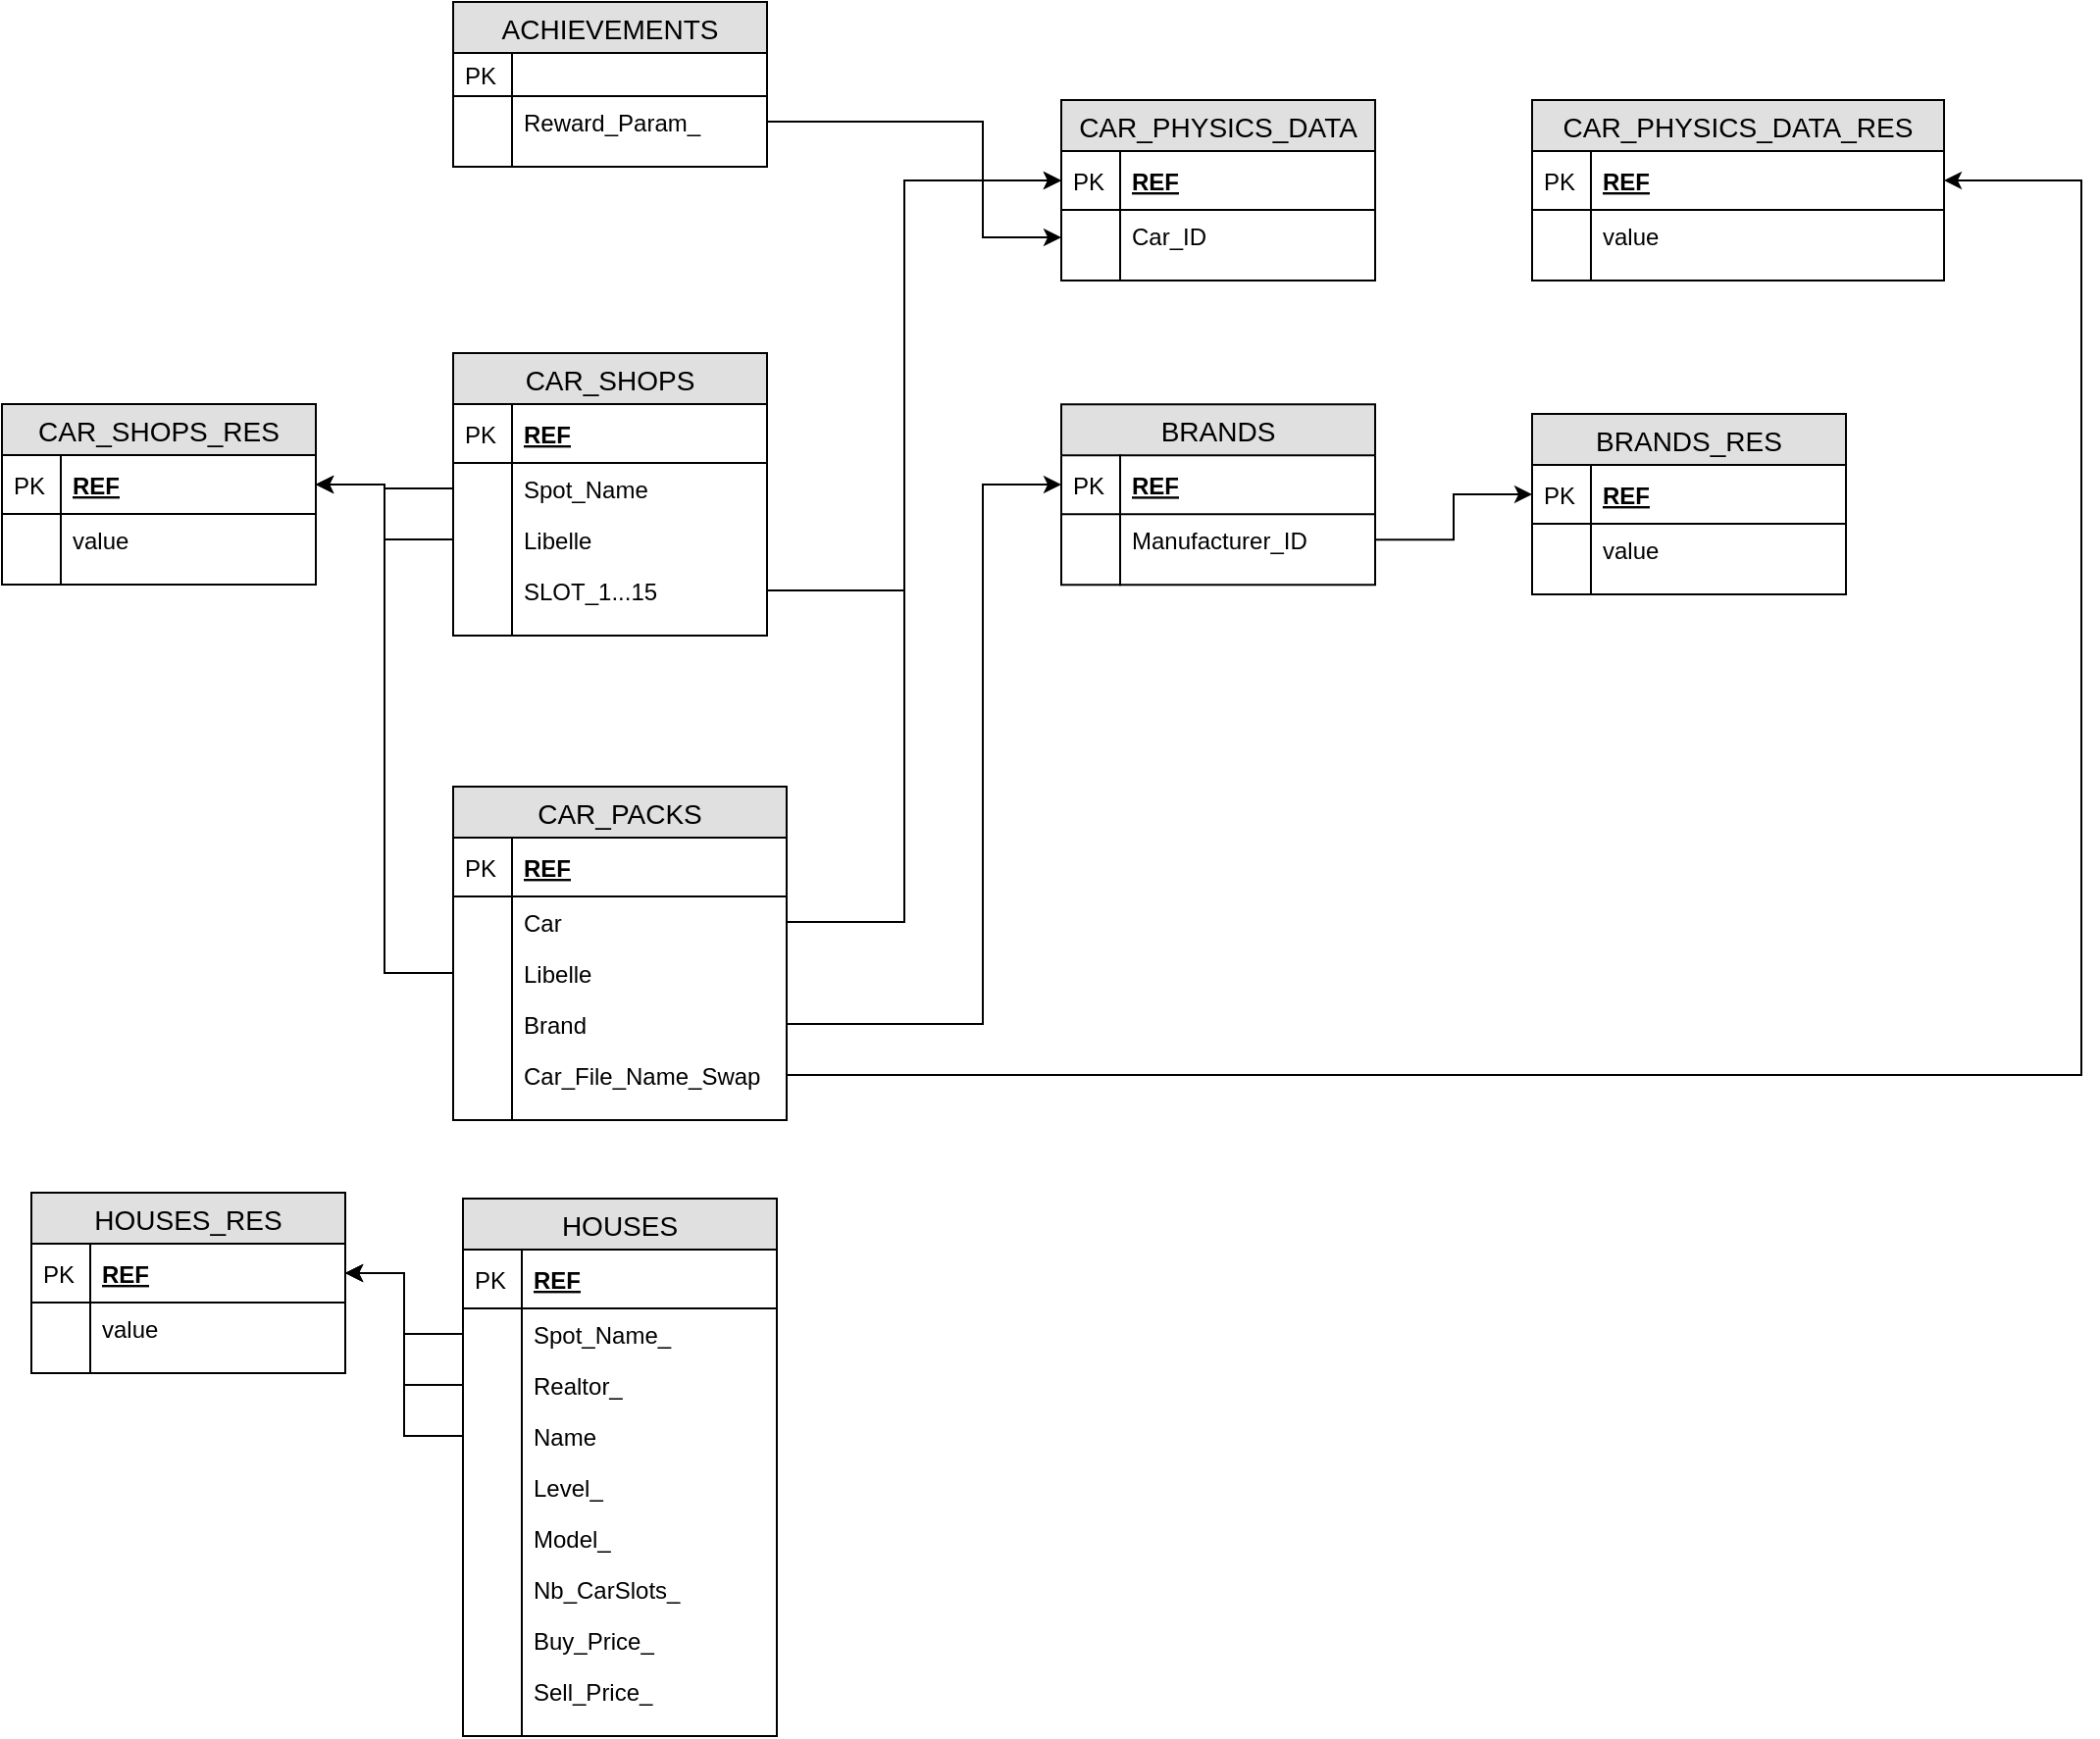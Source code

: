 <mxfile pages="1" version="11.2.1" type="github"><diagram id="uqVtBfacecYFzPSejZ6x" name="Page-1"><mxGraphModel dx="1205" dy="1881" grid="1" gridSize="10" guides="1" tooltips="1" connect="1" arrows="1" fold="1" page="1" pageScale="1" pageWidth="827" pageHeight="1169" math="0" shadow="0"><root><mxCell id="0"/><mxCell id="1" parent="0"/><mxCell id="hn07_UuPpJI_UWYlXz6i-4" value="CAR_SHOPS" style="swimlane;fontStyle=0;childLayout=stackLayout;horizontal=1;startSize=26;fillColor=#e0e0e0;horizontalStack=0;resizeParent=1;resizeParentMax=0;resizeLast=0;collapsible=1;marginBottom=0;swimlaneFillColor=#ffffff;align=center;fontSize=14;" parent="1" vertex="1"><mxGeometry x="250" y="169" width="160" height="144" as="geometry"/></mxCell><mxCell id="hn07_UuPpJI_UWYlXz6i-5" value="REF" style="shape=partialRectangle;top=0;left=0;right=0;bottom=1;align=left;verticalAlign=middle;fillColor=none;spacingLeft=34;spacingRight=4;overflow=hidden;rotatable=0;points=[[0,0.5],[1,0.5]];portConstraint=eastwest;dropTarget=0;fontStyle=5;fontSize=12;" parent="hn07_UuPpJI_UWYlXz6i-4" vertex="1"><mxGeometry y="26" width="160" height="30" as="geometry"/></mxCell><mxCell id="hn07_UuPpJI_UWYlXz6i-6" value="PK" style="shape=partialRectangle;top=0;left=0;bottom=0;fillColor=none;align=left;verticalAlign=middle;spacingLeft=4;spacingRight=4;overflow=hidden;rotatable=0;points=[];portConstraint=eastwest;part=1;fontSize=12;" parent="hn07_UuPpJI_UWYlXz6i-5" vertex="1" connectable="0"><mxGeometry width="30" height="30" as="geometry"/></mxCell><mxCell id="hn07_UuPpJI_UWYlXz6i-7" value="Spot_Name" style="shape=partialRectangle;top=0;left=0;right=0;bottom=0;align=left;verticalAlign=top;fillColor=none;spacingLeft=34;spacingRight=4;overflow=hidden;rotatable=0;points=[[0,0.5],[1,0.5]];portConstraint=eastwest;dropTarget=0;fontSize=12;" parent="hn07_UuPpJI_UWYlXz6i-4" vertex="1"><mxGeometry y="56" width="160" height="26" as="geometry"/></mxCell><mxCell id="hn07_UuPpJI_UWYlXz6i-8" value="" style="shape=partialRectangle;top=0;left=0;bottom=0;fillColor=none;align=left;verticalAlign=top;spacingLeft=4;spacingRight=4;overflow=hidden;rotatable=0;points=[];portConstraint=eastwest;part=1;fontSize=12;" parent="hn07_UuPpJI_UWYlXz6i-7" vertex="1" connectable="0"><mxGeometry width="30" height="26" as="geometry"/></mxCell><mxCell id="hn07_UuPpJI_UWYlXz6i-9" value="Libelle" style="shape=partialRectangle;top=0;left=0;right=0;bottom=0;align=left;verticalAlign=top;fillColor=none;spacingLeft=34;spacingRight=4;overflow=hidden;rotatable=0;points=[[0,0.5],[1,0.5]];portConstraint=eastwest;dropTarget=0;fontSize=12;" parent="hn07_UuPpJI_UWYlXz6i-4" vertex="1"><mxGeometry y="82" width="160" height="26" as="geometry"/></mxCell><mxCell id="hn07_UuPpJI_UWYlXz6i-10" value="" style="shape=partialRectangle;top=0;left=0;bottom=0;fillColor=none;align=left;verticalAlign=top;spacingLeft=4;spacingRight=4;overflow=hidden;rotatable=0;points=[];portConstraint=eastwest;part=1;fontSize=12;" parent="hn07_UuPpJI_UWYlXz6i-9" vertex="1" connectable="0"><mxGeometry width="30" height="26" as="geometry"/></mxCell><mxCell id="hn07_UuPpJI_UWYlXz6i-11" value="SLOT_1...15" style="shape=partialRectangle;top=0;left=0;right=0;bottom=0;align=left;verticalAlign=top;fillColor=none;spacingLeft=34;spacingRight=4;overflow=hidden;rotatable=0;points=[[0,0.5],[1,0.5]];portConstraint=eastwest;dropTarget=0;fontSize=12;" parent="hn07_UuPpJI_UWYlXz6i-4" vertex="1"><mxGeometry y="108" width="160" height="26" as="geometry"/></mxCell><mxCell id="hn07_UuPpJI_UWYlXz6i-12" value="" style="shape=partialRectangle;top=0;left=0;bottom=0;fillColor=none;align=left;verticalAlign=top;spacingLeft=4;spacingRight=4;overflow=hidden;rotatable=0;points=[];portConstraint=eastwest;part=1;fontSize=12;" parent="hn07_UuPpJI_UWYlXz6i-11" vertex="1" connectable="0"><mxGeometry width="30" height="26" as="geometry"/></mxCell><mxCell id="hn07_UuPpJI_UWYlXz6i-13" value="" style="shape=partialRectangle;top=0;left=0;right=0;bottom=0;align=left;verticalAlign=top;fillColor=none;spacingLeft=34;spacingRight=4;overflow=hidden;rotatable=0;points=[[0,0.5],[1,0.5]];portConstraint=eastwest;dropTarget=0;fontSize=12;" parent="hn07_UuPpJI_UWYlXz6i-4" vertex="1"><mxGeometry y="134" width="160" height="10" as="geometry"/></mxCell><mxCell id="hn07_UuPpJI_UWYlXz6i-14" value="" style="shape=partialRectangle;top=0;left=0;bottom=0;fillColor=none;align=left;verticalAlign=top;spacingLeft=4;spacingRight=4;overflow=hidden;rotatable=0;points=[];portConstraint=eastwest;part=1;fontSize=12;" parent="hn07_UuPpJI_UWYlXz6i-13" vertex="1" connectable="0"><mxGeometry width="30" height="10" as="geometry"/></mxCell><mxCell id="hn07_UuPpJI_UWYlXz6i-29" value="CAR_SHOPS_RES" style="swimlane;fontStyle=0;childLayout=stackLayout;horizontal=1;startSize=26;fillColor=#e0e0e0;horizontalStack=0;resizeParent=1;resizeParentMax=0;resizeLast=0;collapsible=1;marginBottom=0;swimlaneFillColor=#ffffff;align=center;fontSize=14;" parent="1" vertex="1"><mxGeometry x="20" y="195" width="160" height="92" as="geometry"/></mxCell><mxCell id="hn07_UuPpJI_UWYlXz6i-30" value="REF" style="shape=partialRectangle;top=0;left=0;right=0;bottom=1;align=left;verticalAlign=middle;fillColor=none;spacingLeft=34;spacingRight=4;overflow=hidden;rotatable=0;points=[[0,0.5],[1,0.5]];portConstraint=eastwest;dropTarget=0;fontStyle=5;fontSize=12;" parent="hn07_UuPpJI_UWYlXz6i-29" vertex="1"><mxGeometry y="26" width="160" height="30" as="geometry"/></mxCell><mxCell id="hn07_UuPpJI_UWYlXz6i-31" value="PK" style="shape=partialRectangle;top=0;left=0;bottom=0;fillColor=none;align=left;verticalAlign=middle;spacingLeft=4;spacingRight=4;overflow=hidden;rotatable=0;points=[];portConstraint=eastwest;part=1;fontSize=12;" parent="hn07_UuPpJI_UWYlXz6i-30" vertex="1" connectable="0"><mxGeometry width="30" height="30" as="geometry"/></mxCell><mxCell id="hn07_UuPpJI_UWYlXz6i-32" value="value" style="shape=partialRectangle;top=0;left=0;right=0;bottom=0;align=left;verticalAlign=top;fillColor=none;spacingLeft=34;spacingRight=4;overflow=hidden;rotatable=0;points=[[0,0.5],[1,0.5]];portConstraint=eastwest;dropTarget=0;fontSize=12;" parent="hn07_UuPpJI_UWYlXz6i-29" vertex="1"><mxGeometry y="56" width="160" height="26" as="geometry"/></mxCell><mxCell id="hn07_UuPpJI_UWYlXz6i-33" value="" style="shape=partialRectangle;top=0;left=0;bottom=0;fillColor=none;align=left;verticalAlign=top;spacingLeft=4;spacingRight=4;overflow=hidden;rotatable=0;points=[];portConstraint=eastwest;part=1;fontSize=12;" parent="hn07_UuPpJI_UWYlXz6i-32" vertex="1" connectable="0"><mxGeometry width="30" height="26" as="geometry"/></mxCell><mxCell id="hn07_UuPpJI_UWYlXz6i-38" value="" style="shape=partialRectangle;top=0;left=0;right=0;bottom=0;align=left;verticalAlign=top;fillColor=none;spacingLeft=34;spacingRight=4;overflow=hidden;rotatable=0;points=[[0,0.5],[1,0.5]];portConstraint=eastwest;dropTarget=0;fontSize=12;" parent="hn07_UuPpJI_UWYlXz6i-29" vertex="1"><mxGeometry y="82" width="160" height="10" as="geometry"/></mxCell><mxCell id="hn07_UuPpJI_UWYlXz6i-39" value="" style="shape=partialRectangle;top=0;left=0;bottom=0;fillColor=none;align=left;verticalAlign=top;spacingLeft=4;spacingRight=4;overflow=hidden;rotatable=0;points=[];portConstraint=eastwest;part=1;fontSize=12;" parent="hn07_UuPpJI_UWYlXz6i-38" vertex="1" connectable="0"><mxGeometry width="30" height="10" as="geometry"/></mxCell><mxCell id="hn07_UuPpJI_UWYlXz6i-49" value="CAR_PHYSICS_DATA" style="swimlane;fontStyle=0;childLayout=stackLayout;horizontal=1;startSize=26;fillColor=#e0e0e0;horizontalStack=0;resizeParent=1;resizeParentMax=0;resizeLast=0;collapsible=1;marginBottom=0;swimlaneFillColor=#ffffff;align=center;fontSize=14;" parent="1" vertex="1"><mxGeometry x="560" y="40" width="160" height="92" as="geometry"/></mxCell><mxCell id="hn07_UuPpJI_UWYlXz6i-50" value="REF" style="shape=partialRectangle;top=0;left=0;right=0;bottom=1;align=left;verticalAlign=middle;fillColor=none;spacingLeft=34;spacingRight=4;overflow=hidden;rotatable=0;points=[[0,0.5],[1,0.5]];portConstraint=eastwest;dropTarget=0;fontStyle=5;fontSize=12;" parent="hn07_UuPpJI_UWYlXz6i-49" vertex="1"><mxGeometry y="26" width="160" height="30" as="geometry"/></mxCell><mxCell id="hn07_UuPpJI_UWYlXz6i-51" value="PK" style="shape=partialRectangle;top=0;left=0;bottom=0;fillColor=none;align=left;verticalAlign=middle;spacingLeft=4;spacingRight=4;overflow=hidden;rotatable=0;points=[];portConstraint=eastwest;part=1;fontSize=12;" parent="hn07_UuPpJI_UWYlXz6i-50" vertex="1" connectable="0"><mxGeometry width="30" height="30" as="geometry"/></mxCell><mxCell id="hn07_UuPpJI_UWYlXz6i-52" value="Car_ID" style="shape=partialRectangle;top=0;left=0;right=0;bottom=0;align=left;verticalAlign=top;fillColor=none;spacingLeft=34;spacingRight=4;overflow=hidden;rotatable=0;points=[[0,0.5],[1,0.5]];portConstraint=eastwest;dropTarget=0;fontSize=12;" parent="hn07_UuPpJI_UWYlXz6i-49" vertex="1"><mxGeometry y="56" width="160" height="26" as="geometry"/></mxCell><mxCell id="hn07_UuPpJI_UWYlXz6i-53" value="" style="shape=partialRectangle;top=0;left=0;bottom=0;fillColor=none;align=left;verticalAlign=top;spacingLeft=4;spacingRight=4;overflow=hidden;rotatable=0;points=[];portConstraint=eastwest;part=1;fontSize=12;" parent="hn07_UuPpJI_UWYlXz6i-52" vertex="1" connectable="0"><mxGeometry width="30" height="26" as="geometry"/></mxCell><mxCell id="hn07_UuPpJI_UWYlXz6i-58" value="" style="shape=partialRectangle;top=0;left=0;right=0;bottom=0;align=left;verticalAlign=top;fillColor=none;spacingLeft=34;spacingRight=4;overflow=hidden;rotatable=0;points=[[0,0.5],[1,0.5]];portConstraint=eastwest;dropTarget=0;fontSize=12;" parent="hn07_UuPpJI_UWYlXz6i-49" vertex="1"><mxGeometry y="82" width="160" height="10" as="geometry"/></mxCell><mxCell id="hn07_UuPpJI_UWYlXz6i-59" value="" style="shape=partialRectangle;top=0;left=0;bottom=0;fillColor=none;align=left;verticalAlign=top;spacingLeft=4;spacingRight=4;overflow=hidden;rotatable=0;points=[];portConstraint=eastwest;part=1;fontSize=12;" parent="hn07_UuPpJI_UWYlXz6i-58" vertex="1" connectable="0"><mxGeometry width="30" height="10" as="geometry"/></mxCell><mxCell id="hn07_UuPpJI_UWYlXz6i-68" style="edgeStyle=orthogonalEdgeStyle;rounded=0;orthogonalLoop=1;jettySize=auto;html=1;" parent="1" source="hn07_UuPpJI_UWYlXz6i-11" target="hn07_UuPpJI_UWYlXz6i-50" edge="1"><mxGeometry relative="1" as="geometry"><Array as="points"><mxPoint x="480" y="290"/><mxPoint x="480" y="81"/></Array></mxGeometry></mxCell><mxCell id="hn07_UuPpJI_UWYlXz6i-69" style="edgeStyle=orthogonalEdgeStyle;rounded=0;orthogonalLoop=1;jettySize=auto;html=1;" parent="1" source="hn07_UuPpJI_UWYlXz6i-7" target="hn07_UuPpJI_UWYlXz6i-30" edge="1"><mxGeometry relative="1" as="geometry"/></mxCell><mxCell id="hn07_UuPpJI_UWYlXz6i-70" style="edgeStyle=orthogonalEdgeStyle;rounded=0;orthogonalLoop=1;jettySize=auto;html=1;" parent="1" source="hn07_UuPpJI_UWYlXz6i-9" target="hn07_UuPpJI_UWYlXz6i-30" edge="1"><mxGeometry relative="1" as="geometry"/></mxCell><mxCell id="6EByiHxDLZH-iCL-vRG9-2" value="CAR_PACKS" style="swimlane;fontStyle=0;childLayout=stackLayout;horizontal=1;startSize=26;fillColor=#e0e0e0;horizontalStack=0;resizeParent=1;resizeParentMax=0;resizeLast=0;collapsible=1;marginBottom=0;swimlaneFillColor=#ffffff;align=center;fontSize=14;" vertex="1" parent="1"><mxGeometry x="250" y="390" width="170" height="170" as="geometry"/></mxCell><mxCell id="6EByiHxDLZH-iCL-vRG9-3" value="REF" style="shape=partialRectangle;top=0;left=0;right=0;bottom=1;align=left;verticalAlign=middle;fillColor=none;spacingLeft=34;spacingRight=4;overflow=hidden;rotatable=0;points=[[0,0.5],[1,0.5]];portConstraint=eastwest;dropTarget=0;fontStyle=5;fontSize=12;" vertex="1" parent="6EByiHxDLZH-iCL-vRG9-2"><mxGeometry y="26" width="170" height="30" as="geometry"/></mxCell><mxCell id="6EByiHxDLZH-iCL-vRG9-4" value="PK" style="shape=partialRectangle;top=0;left=0;bottom=0;fillColor=none;align=left;verticalAlign=middle;spacingLeft=4;spacingRight=4;overflow=hidden;rotatable=0;points=[];portConstraint=eastwest;part=1;fontSize=12;" vertex="1" connectable="0" parent="6EByiHxDLZH-iCL-vRG9-3"><mxGeometry width="30" height="30" as="geometry"/></mxCell><mxCell id="6EByiHxDLZH-iCL-vRG9-5" value="Car" style="shape=partialRectangle;top=0;left=0;right=0;bottom=0;align=left;verticalAlign=top;fillColor=none;spacingLeft=34;spacingRight=4;overflow=hidden;rotatable=0;points=[[0,0.5],[1,0.5]];portConstraint=eastwest;dropTarget=0;fontSize=12;" vertex="1" parent="6EByiHxDLZH-iCL-vRG9-2"><mxGeometry y="56" width="170" height="26" as="geometry"/></mxCell><mxCell id="6EByiHxDLZH-iCL-vRG9-6" value="" style="shape=partialRectangle;top=0;left=0;bottom=0;fillColor=none;align=left;verticalAlign=top;spacingLeft=4;spacingRight=4;overflow=hidden;rotatable=0;points=[];portConstraint=eastwest;part=1;fontSize=12;" vertex="1" connectable="0" parent="6EByiHxDLZH-iCL-vRG9-5"><mxGeometry width="30" height="26" as="geometry"/></mxCell><mxCell id="6EByiHxDLZH-iCL-vRG9-7" value="Libelle" style="shape=partialRectangle;top=0;left=0;right=0;bottom=0;align=left;verticalAlign=top;fillColor=none;spacingLeft=34;spacingRight=4;overflow=hidden;rotatable=0;points=[[0,0.5],[1,0.5]];portConstraint=eastwest;dropTarget=0;fontSize=12;" vertex="1" parent="6EByiHxDLZH-iCL-vRG9-2"><mxGeometry y="82" width="170" height="26" as="geometry"/></mxCell><mxCell id="6EByiHxDLZH-iCL-vRG9-8" value="" style="shape=partialRectangle;top=0;left=0;bottom=0;fillColor=none;align=left;verticalAlign=top;spacingLeft=4;spacingRight=4;overflow=hidden;rotatable=0;points=[];portConstraint=eastwest;part=1;fontSize=12;" vertex="1" connectable="0" parent="6EByiHxDLZH-iCL-vRG9-7"><mxGeometry width="30" height="26" as="geometry"/></mxCell><mxCell id="6EByiHxDLZH-iCL-vRG9-9" value="Brand" style="shape=partialRectangle;top=0;left=0;right=0;bottom=0;align=left;verticalAlign=top;fillColor=none;spacingLeft=34;spacingRight=4;overflow=hidden;rotatable=0;points=[[0,0.5],[1,0.5]];portConstraint=eastwest;dropTarget=0;fontSize=12;" vertex="1" parent="6EByiHxDLZH-iCL-vRG9-2"><mxGeometry y="108" width="170" height="26" as="geometry"/></mxCell><mxCell id="6EByiHxDLZH-iCL-vRG9-10" value="" style="shape=partialRectangle;top=0;left=0;bottom=0;fillColor=none;align=left;verticalAlign=top;spacingLeft=4;spacingRight=4;overflow=hidden;rotatable=0;points=[];portConstraint=eastwest;part=1;fontSize=12;" vertex="1" connectable="0" parent="6EByiHxDLZH-iCL-vRG9-9"><mxGeometry width="30" height="26" as="geometry"/></mxCell><mxCell id="6EByiHxDLZH-iCL-vRG9-16" value="Car_File_Name_Swap" style="shape=partialRectangle;top=0;left=0;right=0;bottom=0;align=left;verticalAlign=top;fillColor=none;spacingLeft=34;spacingRight=4;overflow=hidden;rotatable=0;points=[[0,0.5],[1,0.5]];portConstraint=eastwest;dropTarget=0;fontSize=12;" vertex="1" parent="6EByiHxDLZH-iCL-vRG9-2"><mxGeometry y="134" width="170" height="26" as="geometry"/></mxCell><mxCell id="6EByiHxDLZH-iCL-vRG9-17" value="" style="shape=partialRectangle;top=0;left=0;bottom=0;fillColor=none;align=left;verticalAlign=top;spacingLeft=4;spacingRight=4;overflow=hidden;rotatable=0;points=[];portConstraint=eastwest;part=1;fontSize=12;" vertex="1" connectable="0" parent="6EByiHxDLZH-iCL-vRG9-16"><mxGeometry width="30" height="26" as="geometry"/></mxCell><mxCell id="6EByiHxDLZH-iCL-vRG9-11" value="" style="shape=partialRectangle;top=0;left=0;right=0;bottom=0;align=left;verticalAlign=top;fillColor=none;spacingLeft=34;spacingRight=4;overflow=hidden;rotatable=0;points=[[0,0.5],[1,0.5]];portConstraint=eastwest;dropTarget=0;fontSize=12;" vertex="1" parent="6EByiHxDLZH-iCL-vRG9-2"><mxGeometry y="160" width="170" height="10" as="geometry"/></mxCell><mxCell id="6EByiHxDLZH-iCL-vRG9-12" value="" style="shape=partialRectangle;top=0;left=0;bottom=0;fillColor=none;align=left;verticalAlign=top;spacingLeft=4;spacingRight=4;overflow=hidden;rotatable=0;points=[];portConstraint=eastwest;part=1;fontSize=12;" vertex="1" connectable="0" parent="6EByiHxDLZH-iCL-vRG9-11"><mxGeometry width="30" height="10" as="geometry"/></mxCell><mxCell id="6EByiHxDLZH-iCL-vRG9-13" style="edgeStyle=orthogonalEdgeStyle;rounded=0;orthogonalLoop=1;jettySize=auto;html=1;" edge="1" parent="1" source="6EByiHxDLZH-iCL-vRG9-5" target="hn07_UuPpJI_UWYlXz6i-50"><mxGeometry relative="1" as="geometry"><Array as="points"><mxPoint x="480" y="459"/><mxPoint x="480" y="81"/></Array></mxGeometry></mxCell><mxCell id="6EByiHxDLZH-iCL-vRG9-15" style="edgeStyle=orthogonalEdgeStyle;rounded=0;orthogonalLoop=1;jettySize=auto;html=1;" edge="1" parent="1" source="6EByiHxDLZH-iCL-vRG9-7" target="hn07_UuPpJI_UWYlXz6i-30"><mxGeometry relative="1" as="geometry"/></mxCell><mxCell id="6EByiHxDLZH-iCL-vRG9-18" value="BRANDS" style="swimlane;fontStyle=0;childLayout=stackLayout;horizontal=1;startSize=26;fillColor=#e0e0e0;horizontalStack=0;resizeParent=1;resizeParentMax=0;resizeLast=0;collapsible=1;marginBottom=0;swimlaneFillColor=#ffffff;align=center;fontSize=14;" vertex="1" parent="1"><mxGeometry x="560" y="195.1" width="160" height="92" as="geometry"/></mxCell><mxCell id="6EByiHxDLZH-iCL-vRG9-19" value="REF" style="shape=partialRectangle;top=0;left=0;right=0;bottom=1;align=left;verticalAlign=middle;fillColor=none;spacingLeft=34;spacingRight=4;overflow=hidden;rotatable=0;points=[[0,0.5],[1,0.5]];portConstraint=eastwest;dropTarget=0;fontStyle=5;fontSize=12;" vertex="1" parent="6EByiHxDLZH-iCL-vRG9-18"><mxGeometry y="26" width="160" height="30" as="geometry"/></mxCell><mxCell id="6EByiHxDLZH-iCL-vRG9-20" value="PK" style="shape=partialRectangle;top=0;left=0;bottom=0;fillColor=none;align=left;verticalAlign=middle;spacingLeft=4;spacingRight=4;overflow=hidden;rotatable=0;points=[];portConstraint=eastwest;part=1;fontSize=12;" vertex="1" connectable="0" parent="6EByiHxDLZH-iCL-vRG9-19"><mxGeometry width="30" height="30" as="geometry"/></mxCell><mxCell id="6EByiHxDLZH-iCL-vRG9-21" value="Manufacturer_ID" style="shape=partialRectangle;top=0;left=0;right=0;bottom=0;align=left;verticalAlign=top;fillColor=none;spacingLeft=34;spacingRight=4;overflow=hidden;rotatable=0;points=[[0,0.5],[1,0.5]];portConstraint=eastwest;dropTarget=0;fontSize=12;" vertex="1" parent="6EByiHxDLZH-iCL-vRG9-18"><mxGeometry y="56" width="160" height="26" as="geometry"/></mxCell><mxCell id="6EByiHxDLZH-iCL-vRG9-22" value="" style="shape=partialRectangle;top=0;left=0;bottom=0;fillColor=none;align=left;verticalAlign=top;spacingLeft=4;spacingRight=4;overflow=hidden;rotatable=0;points=[];portConstraint=eastwest;part=1;fontSize=12;" vertex="1" connectable="0" parent="6EByiHxDLZH-iCL-vRG9-21"><mxGeometry width="30" height="26" as="geometry"/></mxCell><mxCell id="6EByiHxDLZH-iCL-vRG9-27" value="" style="shape=partialRectangle;top=0;left=0;right=0;bottom=0;align=left;verticalAlign=top;fillColor=none;spacingLeft=34;spacingRight=4;overflow=hidden;rotatable=0;points=[[0,0.5],[1,0.5]];portConstraint=eastwest;dropTarget=0;fontSize=12;" vertex="1" parent="6EByiHxDLZH-iCL-vRG9-18"><mxGeometry y="82" width="160" height="10" as="geometry"/></mxCell><mxCell id="6EByiHxDLZH-iCL-vRG9-28" value="" style="shape=partialRectangle;top=0;left=0;bottom=0;fillColor=none;align=left;verticalAlign=top;spacingLeft=4;spacingRight=4;overflow=hidden;rotatable=0;points=[];portConstraint=eastwest;part=1;fontSize=12;" vertex="1" connectable="0" parent="6EByiHxDLZH-iCL-vRG9-27"><mxGeometry width="30" height="10" as="geometry"/></mxCell><mxCell id="6EByiHxDLZH-iCL-vRG9-29" style="edgeStyle=orthogonalEdgeStyle;rounded=0;orthogonalLoop=1;jettySize=auto;html=1;" edge="1" parent="1" source="6EByiHxDLZH-iCL-vRG9-9" target="6EByiHxDLZH-iCL-vRG9-19"><mxGeometry relative="1" as="geometry"><Array as="points"><mxPoint x="520" y="511"/><mxPoint x="520" y="236"/></Array></mxGeometry></mxCell><mxCell id="6EByiHxDLZH-iCL-vRG9-30" value="BRANDS_RES" style="swimlane;fontStyle=0;childLayout=stackLayout;horizontal=1;startSize=26;fillColor=#e0e0e0;horizontalStack=0;resizeParent=1;resizeParentMax=0;resizeLast=0;collapsible=1;marginBottom=0;swimlaneFillColor=#ffffff;align=center;fontSize=14;" vertex="1" parent="1"><mxGeometry x="800" y="200" width="160" height="92" as="geometry"/></mxCell><mxCell id="6EByiHxDLZH-iCL-vRG9-31" value="REF" style="shape=partialRectangle;top=0;left=0;right=0;bottom=1;align=left;verticalAlign=middle;fillColor=none;spacingLeft=34;spacingRight=4;overflow=hidden;rotatable=0;points=[[0,0.5],[1,0.5]];portConstraint=eastwest;dropTarget=0;fontStyle=5;fontSize=12;" vertex="1" parent="6EByiHxDLZH-iCL-vRG9-30"><mxGeometry y="26" width="160" height="30" as="geometry"/></mxCell><mxCell id="6EByiHxDLZH-iCL-vRG9-32" value="PK" style="shape=partialRectangle;top=0;left=0;bottom=0;fillColor=none;align=left;verticalAlign=middle;spacingLeft=4;spacingRight=4;overflow=hidden;rotatable=0;points=[];portConstraint=eastwest;part=1;fontSize=12;" vertex="1" connectable="0" parent="6EByiHxDLZH-iCL-vRG9-31"><mxGeometry width="30" height="30" as="geometry"/></mxCell><mxCell id="6EByiHxDLZH-iCL-vRG9-33" value="value" style="shape=partialRectangle;top=0;left=0;right=0;bottom=0;align=left;verticalAlign=top;fillColor=none;spacingLeft=34;spacingRight=4;overflow=hidden;rotatable=0;points=[[0,0.5],[1,0.5]];portConstraint=eastwest;dropTarget=0;fontSize=12;" vertex="1" parent="6EByiHxDLZH-iCL-vRG9-30"><mxGeometry y="56" width="160" height="26" as="geometry"/></mxCell><mxCell id="6EByiHxDLZH-iCL-vRG9-34" value="" style="shape=partialRectangle;top=0;left=0;bottom=0;fillColor=none;align=left;verticalAlign=top;spacingLeft=4;spacingRight=4;overflow=hidden;rotatable=0;points=[];portConstraint=eastwest;part=1;fontSize=12;" vertex="1" connectable="0" parent="6EByiHxDLZH-iCL-vRG9-33"><mxGeometry width="30" height="26" as="geometry"/></mxCell><mxCell id="6EByiHxDLZH-iCL-vRG9-39" value="" style="shape=partialRectangle;top=0;left=0;right=0;bottom=0;align=left;verticalAlign=top;fillColor=none;spacingLeft=34;spacingRight=4;overflow=hidden;rotatable=0;points=[[0,0.5],[1,0.5]];portConstraint=eastwest;dropTarget=0;fontSize=12;" vertex="1" parent="6EByiHxDLZH-iCL-vRG9-30"><mxGeometry y="82" width="160" height="10" as="geometry"/></mxCell><mxCell id="6EByiHxDLZH-iCL-vRG9-40" value="" style="shape=partialRectangle;top=0;left=0;bottom=0;fillColor=none;align=left;verticalAlign=top;spacingLeft=4;spacingRight=4;overflow=hidden;rotatable=0;points=[];portConstraint=eastwest;part=1;fontSize=12;" vertex="1" connectable="0" parent="6EByiHxDLZH-iCL-vRG9-39"><mxGeometry width="30" height="10" as="geometry"/></mxCell><mxCell id="6EByiHxDLZH-iCL-vRG9-41" style="edgeStyle=orthogonalEdgeStyle;rounded=0;orthogonalLoop=1;jettySize=auto;html=1;" edge="1" parent="1" source="6EByiHxDLZH-iCL-vRG9-21" target="6EByiHxDLZH-iCL-vRG9-31"><mxGeometry relative="1" as="geometry"/></mxCell><mxCell id="6EByiHxDLZH-iCL-vRG9-42" value="CAR_PHYSICS_DATA_RES" style="swimlane;fontStyle=0;childLayout=stackLayout;horizontal=1;startSize=26;fillColor=#e0e0e0;horizontalStack=0;resizeParent=1;resizeParentMax=0;resizeLast=0;collapsible=1;marginBottom=0;swimlaneFillColor=#ffffff;align=center;fontSize=14;" vertex="1" parent="1"><mxGeometry x="800" y="40" width="210" height="92" as="geometry"/></mxCell><mxCell id="6EByiHxDLZH-iCL-vRG9-43" value="REF" style="shape=partialRectangle;top=0;left=0;right=0;bottom=1;align=left;verticalAlign=middle;fillColor=none;spacingLeft=34;spacingRight=4;overflow=hidden;rotatable=0;points=[[0,0.5],[1,0.5]];portConstraint=eastwest;dropTarget=0;fontStyle=5;fontSize=12;" vertex="1" parent="6EByiHxDLZH-iCL-vRG9-42"><mxGeometry y="26" width="210" height="30" as="geometry"/></mxCell><mxCell id="6EByiHxDLZH-iCL-vRG9-44" value="PK" style="shape=partialRectangle;top=0;left=0;bottom=0;fillColor=none;align=left;verticalAlign=middle;spacingLeft=4;spacingRight=4;overflow=hidden;rotatable=0;points=[];portConstraint=eastwest;part=1;fontSize=12;" vertex="1" connectable="0" parent="6EByiHxDLZH-iCL-vRG9-43"><mxGeometry width="30" height="30" as="geometry"/></mxCell><mxCell id="6EByiHxDLZH-iCL-vRG9-45" value="value" style="shape=partialRectangle;top=0;left=0;right=0;bottom=0;align=left;verticalAlign=top;fillColor=none;spacingLeft=34;spacingRight=4;overflow=hidden;rotatable=0;points=[[0,0.5],[1,0.5]];portConstraint=eastwest;dropTarget=0;fontSize=12;" vertex="1" parent="6EByiHxDLZH-iCL-vRG9-42"><mxGeometry y="56" width="210" height="26" as="geometry"/></mxCell><mxCell id="6EByiHxDLZH-iCL-vRG9-46" value="" style="shape=partialRectangle;top=0;left=0;bottom=0;fillColor=none;align=left;verticalAlign=top;spacingLeft=4;spacingRight=4;overflow=hidden;rotatable=0;points=[];portConstraint=eastwest;part=1;fontSize=12;" vertex="1" connectable="0" parent="6EByiHxDLZH-iCL-vRG9-45"><mxGeometry width="30" height="26" as="geometry"/></mxCell><mxCell id="6EByiHxDLZH-iCL-vRG9-51" value="" style="shape=partialRectangle;top=0;left=0;right=0;bottom=0;align=left;verticalAlign=top;fillColor=none;spacingLeft=34;spacingRight=4;overflow=hidden;rotatable=0;points=[[0,0.5],[1,0.5]];portConstraint=eastwest;dropTarget=0;fontSize=12;" vertex="1" parent="6EByiHxDLZH-iCL-vRG9-42"><mxGeometry y="82" width="210" height="10" as="geometry"/></mxCell><mxCell id="6EByiHxDLZH-iCL-vRG9-52" value="" style="shape=partialRectangle;top=0;left=0;bottom=0;fillColor=none;align=left;verticalAlign=top;spacingLeft=4;spacingRight=4;overflow=hidden;rotatable=0;points=[];portConstraint=eastwest;part=1;fontSize=12;" vertex="1" connectable="0" parent="6EByiHxDLZH-iCL-vRG9-51"><mxGeometry width="30" height="10" as="geometry"/></mxCell><mxCell id="6EByiHxDLZH-iCL-vRG9-53" style="edgeStyle=orthogonalEdgeStyle;rounded=0;orthogonalLoop=1;jettySize=auto;html=1;" edge="1" parent="1" source="6EByiHxDLZH-iCL-vRG9-16" target="6EByiHxDLZH-iCL-vRG9-43"><mxGeometry relative="1" as="geometry"><Array as="points"><mxPoint x="1080" y="537"/><mxPoint x="1080" y="81"/></Array></mxGeometry></mxCell><mxCell id="6EByiHxDLZH-iCL-vRG9-54" value="HOUSES" style="swimlane;fontStyle=0;childLayout=stackLayout;horizontal=1;startSize=26;fillColor=#e0e0e0;horizontalStack=0;resizeParent=1;resizeParentMax=0;resizeLast=0;collapsible=1;marginBottom=0;swimlaneFillColor=#ffffff;align=center;fontSize=14;" vertex="1" parent="1"><mxGeometry x="255" y="600" width="160" height="274" as="geometry"/></mxCell><mxCell id="6EByiHxDLZH-iCL-vRG9-55" value="REF" style="shape=partialRectangle;top=0;left=0;right=0;bottom=1;align=left;verticalAlign=middle;fillColor=none;spacingLeft=34;spacingRight=4;overflow=hidden;rotatable=0;points=[[0,0.5],[1,0.5]];portConstraint=eastwest;dropTarget=0;fontStyle=5;fontSize=12;" vertex="1" parent="6EByiHxDLZH-iCL-vRG9-54"><mxGeometry y="26" width="160" height="30" as="geometry"/></mxCell><mxCell id="6EByiHxDLZH-iCL-vRG9-56" value="PK" style="shape=partialRectangle;top=0;left=0;bottom=0;fillColor=none;align=left;verticalAlign=middle;spacingLeft=4;spacingRight=4;overflow=hidden;rotatable=0;points=[];portConstraint=eastwest;part=1;fontSize=12;" vertex="1" connectable="0" parent="6EByiHxDLZH-iCL-vRG9-55"><mxGeometry width="30" height="30" as="geometry"/></mxCell><mxCell id="6EByiHxDLZH-iCL-vRG9-57" value="Spot_Name_" style="shape=partialRectangle;top=0;left=0;right=0;bottom=0;align=left;verticalAlign=top;fillColor=none;spacingLeft=34;spacingRight=4;overflow=hidden;rotatable=0;points=[[0,0.5],[1,0.5]];portConstraint=eastwest;dropTarget=0;fontSize=12;" vertex="1" parent="6EByiHxDLZH-iCL-vRG9-54"><mxGeometry y="56" width="160" height="26" as="geometry"/></mxCell><mxCell id="6EByiHxDLZH-iCL-vRG9-58" value="" style="shape=partialRectangle;top=0;left=0;bottom=0;fillColor=none;align=left;verticalAlign=top;spacingLeft=4;spacingRight=4;overflow=hidden;rotatable=0;points=[];portConstraint=eastwest;part=1;fontSize=12;" vertex="1" connectable="0" parent="6EByiHxDLZH-iCL-vRG9-57"><mxGeometry width="30" height="26" as="geometry"/></mxCell><mxCell id="6EByiHxDLZH-iCL-vRG9-59" value="Realtor_&#10;" style="shape=partialRectangle;top=0;left=0;right=0;bottom=0;align=left;verticalAlign=top;fillColor=none;spacingLeft=34;spacingRight=4;overflow=hidden;rotatable=0;points=[[0,0.5],[1,0.5]];portConstraint=eastwest;dropTarget=0;fontSize=12;" vertex="1" parent="6EByiHxDLZH-iCL-vRG9-54"><mxGeometry y="82" width="160" height="26" as="geometry"/></mxCell><mxCell id="6EByiHxDLZH-iCL-vRG9-60" value="" style="shape=partialRectangle;top=0;left=0;bottom=0;fillColor=none;align=left;verticalAlign=top;spacingLeft=4;spacingRight=4;overflow=hidden;rotatable=0;points=[];portConstraint=eastwest;part=1;fontSize=12;" vertex="1" connectable="0" parent="6EByiHxDLZH-iCL-vRG9-59"><mxGeometry width="30" height="26" as="geometry"/></mxCell><mxCell id="6EByiHxDLZH-iCL-vRG9-61" value="Name" style="shape=partialRectangle;top=0;left=0;right=0;bottom=0;align=left;verticalAlign=top;fillColor=none;spacingLeft=34;spacingRight=4;overflow=hidden;rotatable=0;points=[[0,0.5],[1,0.5]];portConstraint=eastwest;dropTarget=0;fontSize=12;" vertex="1" parent="6EByiHxDLZH-iCL-vRG9-54"><mxGeometry y="108" width="160" height="26" as="geometry"/></mxCell><mxCell id="6EByiHxDLZH-iCL-vRG9-62" value="" style="shape=partialRectangle;top=0;left=0;bottom=0;fillColor=none;align=left;verticalAlign=top;spacingLeft=4;spacingRight=4;overflow=hidden;rotatable=0;points=[];portConstraint=eastwest;part=1;fontSize=12;" vertex="1" connectable="0" parent="6EByiHxDLZH-iCL-vRG9-61"><mxGeometry width="30" height="26" as="geometry"/></mxCell><mxCell id="6EByiHxDLZH-iCL-vRG9-76" value="Level_" style="shape=partialRectangle;top=0;left=0;right=0;bottom=0;align=left;verticalAlign=top;fillColor=none;spacingLeft=34;spacingRight=4;overflow=hidden;rotatable=0;points=[[0,0.5],[1,0.5]];portConstraint=eastwest;dropTarget=0;fontSize=12;" vertex="1" parent="6EByiHxDLZH-iCL-vRG9-54"><mxGeometry y="134" width="160" height="26" as="geometry"/></mxCell><mxCell id="6EByiHxDLZH-iCL-vRG9-77" value="" style="shape=partialRectangle;top=0;left=0;bottom=0;fillColor=none;align=left;verticalAlign=top;spacingLeft=4;spacingRight=4;overflow=hidden;rotatable=0;points=[];portConstraint=eastwest;part=1;fontSize=12;" vertex="1" connectable="0" parent="6EByiHxDLZH-iCL-vRG9-76"><mxGeometry width="30" height="26" as="geometry"/></mxCell><mxCell id="6EByiHxDLZH-iCL-vRG9-78" value="Model_" style="shape=partialRectangle;top=0;left=0;right=0;bottom=0;align=left;verticalAlign=top;fillColor=none;spacingLeft=34;spacingRight=4;overflow=hidden;rotatable=0;points=[[0,0.5],[1,0.5]];portConstraint=eastwest;dropTarget=0;fontSize=12;" vertex="1" parent="6EByiHxDLZH-iCL-vRG9-54"><mxGeometry y="160" width="160" height="26" as="geometry"/></mxCell><mxCell id="6EByiHxDLZH-iCL-vRG9-79" value="" style="shape=partialRectangle;top=0;left=0;bottom=0;fillColor=none;align=left;verticalAlign=top;spacingLeft=4;spacingRight=4;overflow=hidden;rotatable=0;points=[];portConstraint=eastwest;part=1;fontSize=12;" vertex="1" connectable="0" parent="6EByiHxDLZH-iCL-vRG9-78"><mxGeometry width="30" height="26" as="geometry"/></mxCell><mxCell id="6EByiHxDLZH-iCL-vRG9-80" value="Nb_CarSlots_" style="shape=partialRectangle;top=0;left=0;right=0;bottom=0;align=left;verticalAlign=top;fillColor=none;spacingLeft=34;spacingRight=4;overflow=hidden;rotatable=0;points=[[0,0.5],[1,0.5]];portConstraint=eastwest;dropTarget=0;fontSize=12;" vertex="1" parent="6EByiHxDLZH-iCL-vRG9-54"><mxGeometry y="186" width="160" height="26" as="geometry"/></mxCell><mxCell id="6EByiHxDLZH-iCL-vRG9-81" value="" style="shape=partialRectangle;top=0;left=0;bottom=0;fillColor=none;align=left;verticalAlign=top;spacingLeft=4;spacingRight=4;overflow=hidden;rotatable=0;points=[];portConstraint=eastwest;part=1;fontSize=12;" vertex="1" connectable="0" parent="6EByiHxDLZH-iCL-vRG9-80"><mxGeometry width="30" height="26" as="geometry"/></mxCell><mxCell id="6EByiHxDLZH-iCL-vRG9-82" value="Buy_Price_" style="shape=partialRectangle;top=0;left=0;right=0;bottom=0;align=left;verticalAlign=top;fillColor=none;spacingLeft=34;spacingRight=4;overflow=hidden;rotatable=0;points=[[0,0.5],[1,0.5]];portConstraint=eastwest;dropTarget=0;fontSize=12;" vertex="1" parent="6EByiHxDLZH-iCL-vRG9-54"><mxGeometry y="212" width="160" height="26" as="geometry"/></mxCell><mxCell id="6EByiHxDLZH-iCL-vRG9-83" value="" style="shape=partialRectangle;top=0;left=0;bottom=0;fillColor=none;align=left;verticalAlign=top;spacingLeft=4;spacingRight=4;overflow=hidden;rotatable=0;points=[];portConstraint=eastwest;part=1;fontSize=12;" vertex="1" connectable="0" parent="6EByiHxDLZH-iCL-vRG9-82"><mxGeometry width="30" height="26" as="geometry"/></mxCell><mxCell id="6EByiHxDLZH-iCL-vRG9-84" value="Sell_Price_" style="shape=partialRectangle;top=0;left=0;right=0;bottom=0;align=left;verticalAlign=top;fillColor=none;spacingLeft=34;spacingRight=4;overflow=hidden;rotatable=0;points=[[0,0.5],[1,0.5]];portConstraint=eastwest;dropTarget=0;fontSize=12;" vertex="1" parent="6EByiHxDLZH-iCL-vRG9-54"><mxGeometry y="238" width="160" height="26" as="geometry"/></mxCell><mxCell id="6EByiHxDLZH-iCL-vRG9-85" value="" style="shape=partialRectangle;top=0;left=0;bottom=0;fillColor=none;align=left;verticalAlign=top;spacingLeft=4;spacingRight=4;overflow=hidden;rotatable=0;points=[];portConstraint=eastwest;part=1;fontSize=12;" vertex="1" connectable="0" parent="6EByiHxDLZH-iCL-vRG9-84"><mxGeometry width="30" height="26" as="geometry"/></mxCell><mxCell id="6EByiHxDLZH-iCL-vRG9-63" value="" style="shape=partialRectangle;top=0;left=0;right=0;bottom=0;align=left;verticalAlign=top;fillColor=none;spacingLeft=34;spacingRight=4;overflow=hidden;rotatable=0;points=[[0,0.5],[1,0.5]];portConstraint=eastwest;dropTarget=0;fontSize=12;" vertex="1" parent="6EByiHxDLZH-iCL-vRG9-54"><mxGeometry y="264" width="160" height="10" as="geometry"/></mxCell><mxCell id="6EByiHxDLZH-iCL-vRG9-64" value="" style="shape=partialRectangle;top=0;left=0;bottom=0;fillColor=none;align=left;verticalAlign=top;spacingLeft=4;spacingRight=4;overflow=hidden;rotatable=0;points=[];portConstraint=eastwest;part=1;fontSize=12;" vertex="1" connectable="0" parent="6EByiHxDLZH-iCL-vRG9-63"><mxGeometry width="30" height="10" as="geometry"/></mxCell><mxCell id="6EByiHxDLZH-iCL-vRG9-65" value="HOUSES_RES" style="swimlane;fontStyle=0;childLayout=stackLayout;horizontal=1;startSize=26;fillColor=#e0e0e0;horizontalStack=0;resizeParent=1;resizeParentMax=0;resizeLast=0;collapsible=1;marginBottom=0;swimlaneFillColor=#ffffff;align=center;fontSize=14;" vertex="1" parent="1"><mxGeometry x="35" y="597" width="160" height="92" as="geometry"/></mxCell><mxCell id="6EByiHxDLZH-iCL-vRG9-66" value="REF" style="shape=partialRectangle;top=0;left=0;right=0;bottom=1;align=left;verticalAlign=middle;fillColor=none;spacingLeft=34;spacingRight=4;overflow=hidden;rotatable=0;points=[[0,0.5],[1,0.5]];portConstraint=eastwest;dropTarget=0;fontStyle=5;fontSize=12;" vertex="1" parent="6EByiHxDLZH-iCL-vRG9-65"><mxGeometry y="26" width="160" height="30" as="geometry"/></mxCell><mxCell id="6EByiHxDLZH-iCL-vRG9-67" value="PK" style="shape=partialRectangle;top=0;left=0;bottom=0;fillColor=none;align=left;verticalAlign=middle;spacingLeft=4;spacingRight=4;overflow=hidden;rotatable=0;points=[];portConstraint=eastwest;part=1;fontSize=12;" vertex="1" connectable="0" parent="6EByiHxDLZH-iCL-vRG9-66"><mxGeometry width="30" height="30" as="geometry"/></mxCell><mxCell id="6EByiHxDLZH-iCL-vRG9-68" value="value" style="shape=partialRectangle;top=0;left=0;right=0;bottom=0;align=left;verticalAlign=top;fillColor=none;spacingLeft=34;spacingRight=4;overflow=hidden;rotatable=0;points=[[0,0.5],[1,0.5]];portConstraint=eastwest;dropTarget=0;fontSize=12;" vertex="1" parent="6EByiHxDLZH-iCL-vRG9-65"><mxGeometry y="56" width="160" height="26" as="geometry"/></mxCell><mxCell id="6EByiHxDLZH-iCL-vRG9-69" value="" style="shape=partialRectangle;top=0;left=0;bottom=0;fillColor=none;align=left;verticalAlign=top;spacingLeft=4;spacingRight=4;overflow=hidden;rotatable=0;points=[];portConstraint=eastwest;part=1;fontSize=12;" vertex="1" connectable="0" parent="6EByiHxDLZH-iCL-vRG9-68"><mxGeometry width="30" height="26" as="geometry"/></mxCell><mxCell id="6EByiHxDLZH-iCL-vRG9-74" value="" style="shape=partialRectangle;top=0;left=0;right=0;bottom=0;align=left;verticalAlign=top;fillColor=none;spacingLeft=34;spacingRight=4;overflow=hidden;rotatable=0;points=[[0,0.5],[1,0.5]];portConstraint=eastwest;dropTarget=0;fontSize=12;" vertex="1" parent="6EByiHxDLZH-iCL-vRG9-65"><mxGeometry y="82" width="160" height="10" as="geometry"/></mxCell><mxCell id="6EByiHxDLZH-iCL-vRG9-75" value="" style="shape=partialRectangle;top=0;left=0;bottom=0;fillColor=none;align=left;verticalAlign=top;spacingLeft=4;spacingRight=4;overflow=hidden;rotatable=0;points=[];portConstraint=eastwest;part=1;fontSize=12;" vertex="1" connectable="0" parent="6EByiHxDLZH-iCL-vRG9-74"><mxGeometry width="30" height="10" as="geometry"/></mxCell><mxCell id="6EByiHxDLZH-iCL-vRG9-87" style="edgeStyle=orthogonalEdgeStyle;rounded=0;orthogonalLoop=1;jettySize=auto;html=1;" edge="1" parent="1" source="6EByiHxDLZH-iCL-vRG9-57" target="6EByiHxDLZH-iCL-vRG9-66"><mxGeometry relative="1" as="geometry"/></mxCell><mxCell id="6EByiHxDLZH-iCL-vRG9-88" style="edgeStyle=orthogonalEdgeStyle;rounded=0;orthogonalLoop=1;jettySize=auto;html=1;" edge="1" parent="1" source="6EByiHxDLZH-iCL-vRG9-59" target="6EByiHxDLZH-iCL-vRG9-66"><mxGeometry relative="1" as="geometry"/></mxCell><mxCell id="6EByiHxDLZH-iCL-vRG9-90" style="edgeStyle=orthogonalEdgeStyle;rounded=0;orthogonalLoop=1;jettySize=auto;html=1;" edge="1" parent="1" source="6EByiHxDLZH-iCL-vRG9-61" target="6EByiHxDLZH-iCL-vRG9-66"><mxGeometry relative="1" as="geometry"/></mxCell><mxCell id="6EByiHxDLZH-iCL-vRG9-91" value="ACHIEVEMENTS" style="swimlane;fontStyle=0;childLayout=stackLayout;horizontal=1;startSize=26;fillColor=#e0e0e0;horizontalStack=0;resizeParent=1;resizeParentMax=0;resizeLast=0;collapsible=1;marginBottom=0;swimlaneFillColor=#ffffff;align=center;fontSize=14;" vertex="1" parent="1"><mxGeometry x="250" y="-10" width="160" height="84" as="geometry"/></mxCell><mxCell id="6EByiHxDLZH-iCL-vRG9-92" value="" style="shape=partialRectangle;top=0;left=0;right=0;bottom=1;align=left;verticalAlign=middle;fillColor=none;spacingLeft=34;spacingRight=4;overflow=hidden;rotatable=0;points=[[0,0.5],[1,0.5]];portConstraint=eastwest;dropTarget=0;fontStyle=5;fontSize=12;" vertex="1" parent="6EByiHxDLZH-iCL-vRG9-91"><mxGeometry y="26" width="160" height="22" as="geometry"/></mxCell><mxCell id="6EByiHxDLZH-iCL-vRG9-93" value="PK" style="shape=partialRectangle;top=0;left=0;bottom=0;fillColor=none;align=left;verticalAlign=middle;spacingLeft=4;spacingRight=4;overflow=hidden;rotatable=0;points=[];portConstraint=eastwest;part=1;fontSize=12;" vertex="1" connectable="0" parent="6EByiHxDLZH-iCL-vRG9-92"><mxGeometry width="30" height="22" as="geometry"/></mxCell><mxCell id="6EByiHxDLZH-iCL-vRG9-94" value="Reward_Param_" style="shape=partialRectangle;top=0;left=0;right=0;bottom=0;align=left;verticalAlign=top;fillColor=none;spacingLeft=34;spacingRight=4;overflow=hidden;rotatable=0;points=[[0,0.5],[1,0.5]];portConstraint=eastwest;dropTarget=0;fontSize=12;" vertex="1" parent="6EByiHxDLZH-iCL-vRG9-91"><mxGeometry y="48" width="160" height="26" as="geometry"/></mxCell><mxCell id="6EByiHxDLZH-iCL-vRG9-95" value="" style="shape=partialRectangle;top=0;left=0;bottom=0;fillColor=none;align=left;verticalAlign=top;spacingLeft=4;spacingRight=4;overflow=hidden;rotatable=0;points=[];portConstraint=eastwest;part=1;fontSize=12;" vertex="1" connectable="0" parent="6EByiHxDLZH-iCL-vRG9-94"><mxGeometry width="30" height="26" as="geometry"/></mxCell><mxCell id="6EByiHxDLZH-iCL-vRG9-100" value="" style="shape=partialRectangle;top=0;left=0;right=0;bottom=0;align=left;verticalAlign=top;fillColor=none;spacingLeft=34;spacingRight=4;overflow=hidden;rotatable=0;points=[[0,0.5],[1,0.5]];portConstraint=eastwest;dropTarget=0;fontSize=12;" vertex="1" parent="6EByiHxDLZH-iCL-vRG9-91"><mxGeometry y="74" width="160" height="10" as="geometry"/></mxCell><mxCell id="6EByiHxDLZH-iCL-vRG9-101" value="" style="shape=partialRectangle;top=0;left=0;bottom=0;fillColor=none;align=left;verticalAlign=top;spacingLeft=4;spacingRight=4;overflow=hidden;rotatable=0;points=[];portConstraint=eastwest;part=1;fontSize=12;" vertex="1" connectable="0" parent="6EByiHxDLZH-iCL-vRG9-100"><mxGeometry width="30" height="10" as="geometry"/></mxCell><mxCell id="6EByiHxDLZH-iCL-vRG9-102" style="edgeStyle=orthogonalEdgeStyle;rounded=0;orthogonalLoop=1;jettySize=auto;html=1;" edge="1" parent="1" source="6EByiHxDLZH-iCL-vRG9-94" target="hn07_UuPpJI_UWYlXz6i-52"><mxGeometry relative="1" as="geometry"><Array as="points"><mxPoint x="520" y="51"/><mxPoint x="520" y="110"/></Array></mxGeometry></mxCell></root></mxGraphModel></diagram></mxfile>